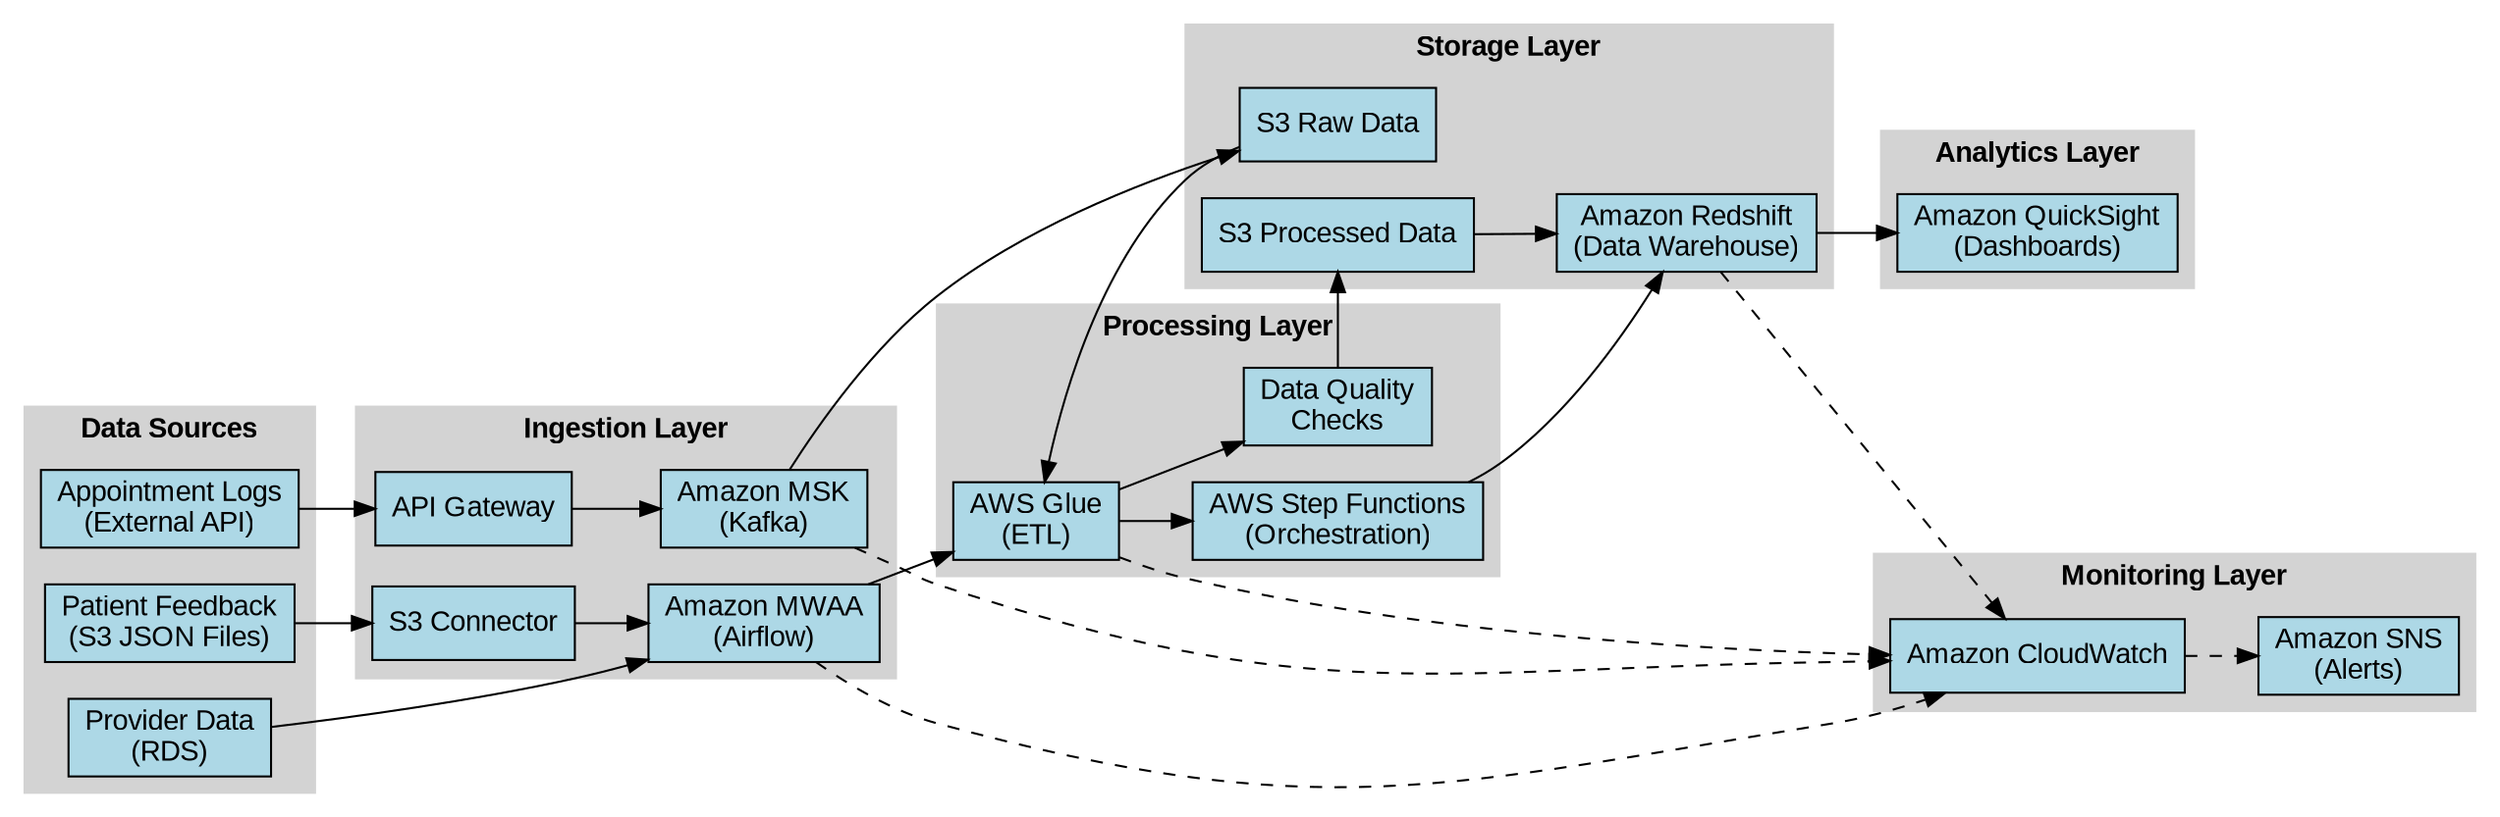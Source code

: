 digraph G {
  rankdir=LR;
  node [shape=box, style=filled, fillcolor=lightblue, fontname="Arial"];
  edge [fontname="Arial"];
  
  // Data Sources
  subgraph cluster_0 {
    label="Data Sources";
    style=filled;
    color=lightgrey;
    fontname="Arial Bold";
    
    appointment_logs [label="Appointment Logs\n(External API)"];
    patient_feedback [label="Patient Feedback\n(S3 JSON Files)"];
    provider_data [label="Provider Data\n(RDS)"];
  }
  
  // Ingestion Layer
  subgraph cluster_1 {
    label="Ingestion Layer";
    style=filled;
    color=lightgrey;
    fontname="Arial Bold";
    
    kafka [label="Amazon MSK\n(Kafka)"];
    airflow [label="Amazon MWAA\n(Airflow)"];
    s3_connector [label="S3 Connector"];
    api_connector [label="API Gateway"];
  }
  
  // Processing Layer
  subgraph cluster_2 {
    label="Processing Layer";
    style=filled;
    color=lightgrey;
    fontname="Arial Bold";
    
    glue [label="AWS Glue\n(ETL)"];
    data_quality [label="Data Quality\nChecks"];
    step_functions [label="AWS Step Functions\n(Orchestration)"];
  }
  
  // Storage Layer
  subgraph cluster_3 {
    label="Storage Layer";
    style=filled;
    color=lightgrey;
    fontname="Arial Bold";
    
    s3_raw [label="S3 Raw Data"];
    s3_processed [label="S3 Processed Data"];
    redshift [label="Amazon Redshift\n(Data Warehouse)"];
  }
  
  // Analytics Layer
  subgraph cluster_4 {
    label="Analytics Layer";
    style=filled;
    color=lightgrey;
    fontname="Arial Bold";
    
    quicksight [label="Amazon QuickSight\n(Dashboards)"];
  }
  
  // Monitoring Layer
  subgraph cluster_5 {
    label="Monitoring Layer";
    style=filled;
    color=lightgrey;
    fontname="Arial Bold";
    
    cloudwatch [label="Amazon CloudWatch"];
    sns [label="Amazon SNS\n(Alerts)"];
  }
  
  // Connections
  appointment_logs -> api_connector;
  patient_feedback -> s3_connector;
  provider_data -> airflow;
  
  api_connector -> kafka;
  s3_connector -> airflow;
  
  kafka -> s3_raw;
  airflow -> glue;
  
  s3_raw -> glue;
  glue -> data_quality;
  data_quality -> s3_processed;
  glue -> step_functions;
  step_functions -> redshift;
  s3_processed -> redshift;
  
  redshift -> quicksight;
  
  // Monitoring connections
  kafka -> cloudwatch [style=dashed];
  airflow -> cloudwatch [style=dashed];
  glue -> cloudwatch [style=dashed];
  redshift -> cloudwatch [style=dashed];
  cloudwatch -> sns [style=dashed];
}
